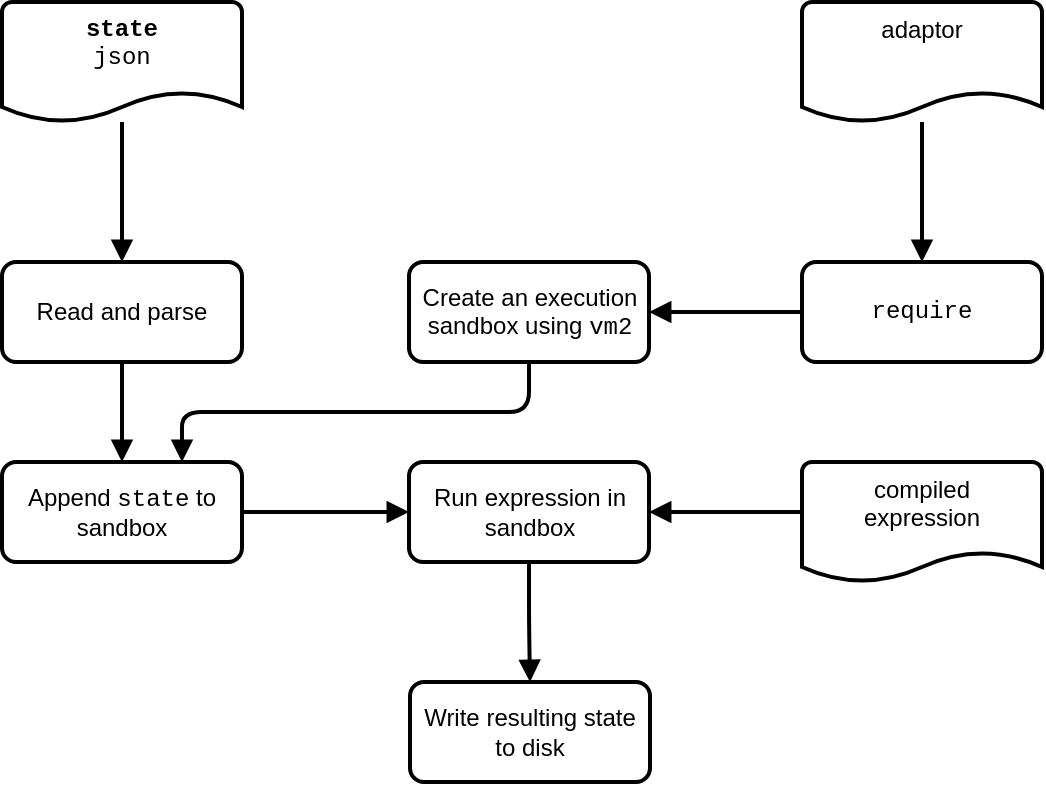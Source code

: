 <mxfile version="20.2.3" type="device"><diagram id="m95yliVWnhDRTkE7nc7i" name="Page-1"><mxGraphModel dx="1102" dy="1025" grid="1" gridSize="10" guides="1" tooltips="1" connect="1" arrows="1" fold="1" page="1" pageScale="1" pageWidth="827" pageHeight="1169" math="0" shadow="0"><root><mxCell id="0"/><mxCell id="1" parent="0"/><mxCell id="ZnR-fHOFSu6AogqMJumD-1" style="edgeStyle=orthogonalEdgeStyle;rounded=1;orthogonalLoop=1;jettySize=auto;html=1;fontFamily=Courier New;endArrow=block;endFill=1;strokeWidth=2;" edge="1" parent="1" source="ZnR-fHOFSu6AogqMJumD-2" target="ZnR-fHOFSu6AogqMJumD-6"><mxGeometry relative="1" as="geometry"/></mxCell><mxCell id="ZnR-fHOFSu6AogqMJumD-2" value="&lt;b&gt;state&lt;/b&gt;&lt;br&gt;json" style="strokeWidth=2;html=1;shape=mxgraph.flowchart.document2;whiteSpace=wrap;size=0.25;verticalAlign=top;rounded=1;fontFamily=Courier New;" vertex="1" parent="1"><mxGeometry x="150" y="230" width="120" height="60" as="geometry"/></mxCell><mxCell id="ZnR-fHOFSu6AogqMJumD-3" style="edgeStyle=orthogonalEdgeStyle;rounded=1;orthogonalLoop=1;jettySize=auto;html=1;fontFamily=Courier New;endArrow=block;endFill=1;strokeWidth=2;" edge="1" parent="1" source="ZnR-fHOFSu6AogqMJumD-4" target="ZnR-fHOFSu6AogqMJumD-8"><mxGeometry relative="1" as="geometry"/></mxCell><mxCell id="ZnR-fHOFSu6AogqMJumD-4" value="adaptor" style="strokeWidth=2;html=1;shape=mxgraph.flowchart.document2;whiteSpace=wrap;size=0.25;verticalAlign=top;rounded=1;" vertex="1" parent="1"><mxGeometry x="550" y="230" width="120" height="60" as="geometry"/></mxCell><mxCell id="ZnR-fHOFSu6AogqMJumD-5" style="edgeStyle=orthogonalEdgeStyle;rounded=1;orthogonalLoop=1;jettySize=auto;html=1;entryX=0.5;entryY=0;entryDx=0;entryDy=0;fontFamily=Courier New;endArrow=block;endFill=1;strokeWidth=2;" edge="1" parent="1" source="ZnR-fHOFSu6AogqMJumD-6" target="ZnR-fHOFSu6AogqMJumD-10"><mxGeometry relative="1" as="geometry"/></mxCell><mxCell id="ZnR-fHOFSu6AogqMJumD-6" value="Read and parse" style="rounded=1;whiteSpace=wrap;html=1;absoluteArcSize=1;arcSize=14;strokeWidth=2;fontFamily=Helvetica;" vertex="1" parent="1"><mxGeometry x="150" y="360" width="120" height="50" as="geometry"/></mxCell><mxCell id="ZnR-fHOFSu6AogqMJumD-21" style="edgeStyle=orthogonalEdgeStyle;rounded=1;orthogonalLoop=1;jettySize=auto;html=1;entryX=1;entryY=0.5;entryDx=0;entryDy=0;fontFamily=Courier New;strokeWidth=2;endArrow=block;endFill=1;" edge="1" parent="1" source="ZnR-fHOFSu6AogqMJumD-8" target="ZnR-fHOFSu6AogqMJumD-20"><mxGeometry relative="1" as="geometry"/></mxCell><mxCell id="ZnR-fHOFSu6AogqMJumD-8" value="require" style="rounded=1;whiteSpace=wrap;html=1;absoluteArcSize=1;arcSize=14;strokeWidth=2;spacing=7;fontFamily=Courier New;" vertex="1" parent="1"><mxGeometry x="550" y="360" width="120" height="50" as="geometry"/></mxCell><mxCell id="ZnR-fHOFSu6AogqMJumD-9" style="edgeStyle=orthogonalEdgeStyle;rounded=1;orthogonalLoop=1;jettySize=auto;html=1;exitX=1;exitY=0.5;exitDx=0;exitDy=0;entryX=0;entryY=0.5;entryDx=0;entryDy=0;fontFamily=Courier New;endArrow=block;endFill=1;strokeWidth=2;" edge="1" parent="1" source="ZnR-fHOFSu6AogqMJumD-10" target="ZnR-fHOFSu6AogqMJumD-12"><mxGeometry relative="1" as="geometry"/></mxCell><mxCell id="ZnR-fHOFSu6AogqMJumD-10" value="Append &lt;font face=&quot;Courier New&quot;&gt;state&lt;/font&gt; to sandbox" style="rounded=1;whiteSpace=wrap;html=1;absoluteArcSize=1;arcSize=14;strokeWidth=2;" vertex="1" parent="1"><mxGeometry x="150" y="460" width="120" height="50" as="geometry"/></mxCell><mxCell id="ZnR-fHOFSu6AogqMJumD-26" style="edgeStyle=elbowEdgeStyle;rounded=1;orthogonalLoop=1;jettySize=auto;elbow=vertical;html=1;entryX=0.5;entryY=0;entryDx=0;entryDy=0;fontFamily=Courier New;endArrow=block;endFill=1;strokeWidth=2;" edge="1" parent="1" source="ZnR-fHOFSu6AogqMJumD-12" target="ZnR-fHOFSu6AogqMJumD-17"><mxGeometry relative="1" as="geometry"/></mxCell><mxCell id="ZnR-fHOFSu6AogqMJumD-12" value="Run expression in sandbox" style="rounded=1;whiteSpace=wrap;html=1;absoluteArcSize=1;arcSize=14;strokeWidth=2;spacing=6;" vertex="1" parent="1"><mxGeometry x="353.5" y="460" width="120" height="50" as="geometry"/></mxCell><mxCell id="ZnR-fHOFSu6AogqMJumD-17" value="Write resulting state to disk" style="rounded=1;whiteSpace=wrap;html=1;absoluteArcSize=1;arcSize=14;strokeWidth=2;" vertex="1" parent="1"><mxGeometry x="354" y="570" width="120" height="50" as="geometry"/></mxCell><mxCell id="ZnR-fHOFSu6AogqMJumD-22" style="edgeStyle=elbowEdgeStyle;rounded=1;orthogonalLoop=1;jettySize=auto;html=1;entryX=0.75;entryY=0;entryDx=0;entryDy=0;fontFamily=Courier New;endArrow=block;endFill=1;strokeWidth=2;elbow=vertical;" edge="1" parent="1" source="ZnR-fHOFSu6AogqMJumD-20" target="ZnR-fHOFSu6AogqMJumD-10"><mxGeometry relative="1" as="geometry"/></mxCell><mxCell id="ZnR-fHOFSu6AogqMJumD-20" value="Create an execution sandbox using &lt;font face=&quot;Courier New&quot;&gt;vm2&lt;/font&gt;" style="rounded=1;whiteSpace=wrap;html=1;absoluteArcSize=1;arcSize=14;strokeWidth=2;spacing=6;" vertex="1" parent="1"><mxGeometry x="353.5" y="360" width="120" height="50" as="geometry"/></mxCell><mxCell id="ZnR-fHOFSu6AogqMJumD-24" style="edgeStyle=elbowEdgeStyle;rounded=1;orthogonalLoop=1;jettySize=auto;elbow=vertical;html=1;entryX=1;entryY=0.5;entryDx=0;entryDy=0;fontFamily=Courier New;endArrow=block;endFill=1;strokeWidth=2;" edge="1" parent="1" source="ZnR-fHOFSu6AogqMJumD-23" target="ZnR-fHOFSu6AogqMJumD-12"><mxGeometry relative="1" as="geometry"/></mxCell><mxCell id="ZnR-fHOFSu6AogqMJumD-23" value="compiled expression" style="strokeWidth=2;html=1;shape=mxgraph.flowchart.document2;whiteSpace=wrap;size=0.25;verticalAlign=top;rounded=1;spacing=2;spacingRight=6;spacingLeft=6;" vertex="1" parent="1"><mxGeometry x="550" y="460" width="120" height="60" as="geometry"/></mxCell></root></mxGraphModel></diagram></mxfile>